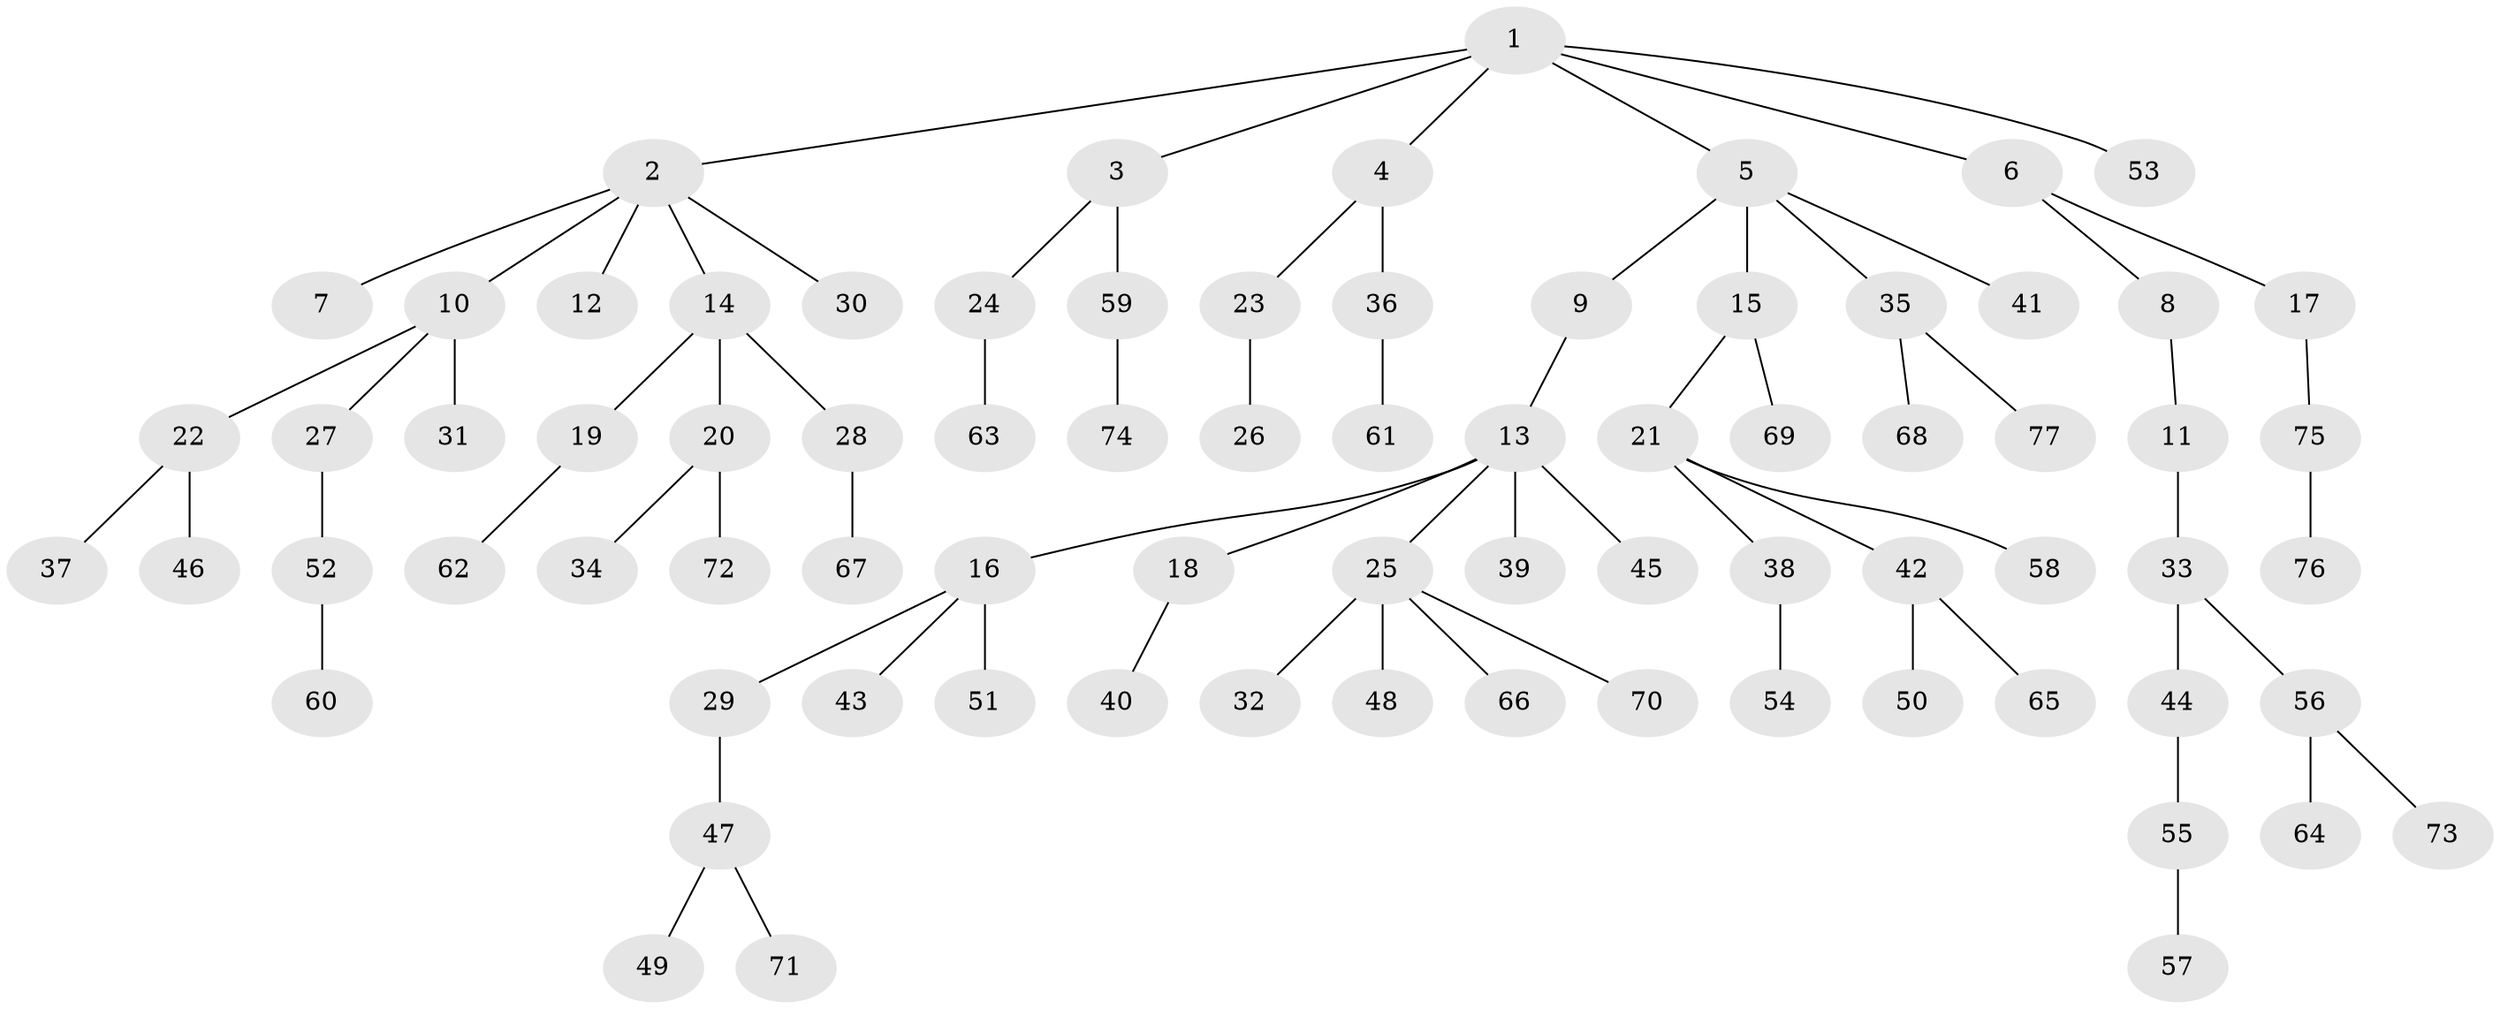 // Generated by graph-tools (version 1.1) at 2025/11/02/27/25 16:11:25]
// undirected, 77 vertices, 76 edges
graph export_dot {
graph [start="1"]
  node [color=gray90,style=filled];
  1;
  2;
  3;
  4;
  5;
  6;
  7;
  8;
  9;
  10;
  11;
  12;
  13;
  14;
  15;
  16;
  17;
  18;
  19;
  20;
  21;
  22;
  23;
  24;
  25;
  26;
  27;
  28;
  29;
  30;
  31;
  32;
  33;
  34;
  35;
  36;
  37;
  38;
  39;
  40;
  41;
  42;
  43;
  44;
  45;
  46;
  47;
  48;
  49;
  50;
  51;
  52;
  53;
  54;
  55;
  56;
  57;
  58;
  59;
  60;
  61;
  62;
  63;
  64;
  65;
  66;
  67;
  68;
  69;
  70;
  71;
  72;
  73;
  74;
  75;
  76;
  77;
  1 -- 2;
  1 -- 3;
  1 -- 4;
  1 -- 5;
  1 -- 6;
  1 -- 53;
  2 -- 7;
  2 -- 10;
  2 -- 12;
  2 -- 14;
  2 -- 30;
  3 -- 24;
  3 -- 59;
  4 -- 23;
  4 -- 36;
  5 -- 9;
  5 -- 15;
  5 -- 35;
  5 -- 41;
  6 -- 8;
  6 -- 17;
  8 -- 11;
  9 -- 13;
  10 -- 22;
  10 -- 27;
  10 -- 31;
  11 -- 33;
  13 -- 16;
  13 -- 18;
  13 -- 25;
  13 -- 39;
  13 -- 45;
  14 -- 19;
  14 -- 20;
  14 -- 28;
  15 -- 21;
  15 -- 69;
  16 -- 29;
  16 -- 43;
  16 -- 51;
  17 -- 75;
  18 -- 40;
  19 -- 62;
  20 -- 34;
  20 -- 72;
  21 -- 38;
  21 -- 42;
  21 -- 58;
  22 -- 37;
  22 -- 46;
  23 -- 26;
  24 -- 63;
  25 -- 32;
  25 -- 48;
  25 -- 66;
  25 -- 70;
  27 -- 52;
  28 -- 67;
  29 -- 47;
  33 -- 44;
  33 -- 56;
  35 -- 68;
  35 -- 77;
  36 -- 61;
  38 -- 54;
  42 -- 50;
  42 -- 65;
  44 -- 55;
  47 -- 49;
  47 -- 71;
  52 -- 60;
  55 -- 57;
  56 -- 64;
  56 -- 73;
  59 -- 74;
  75 -- 76;
}
